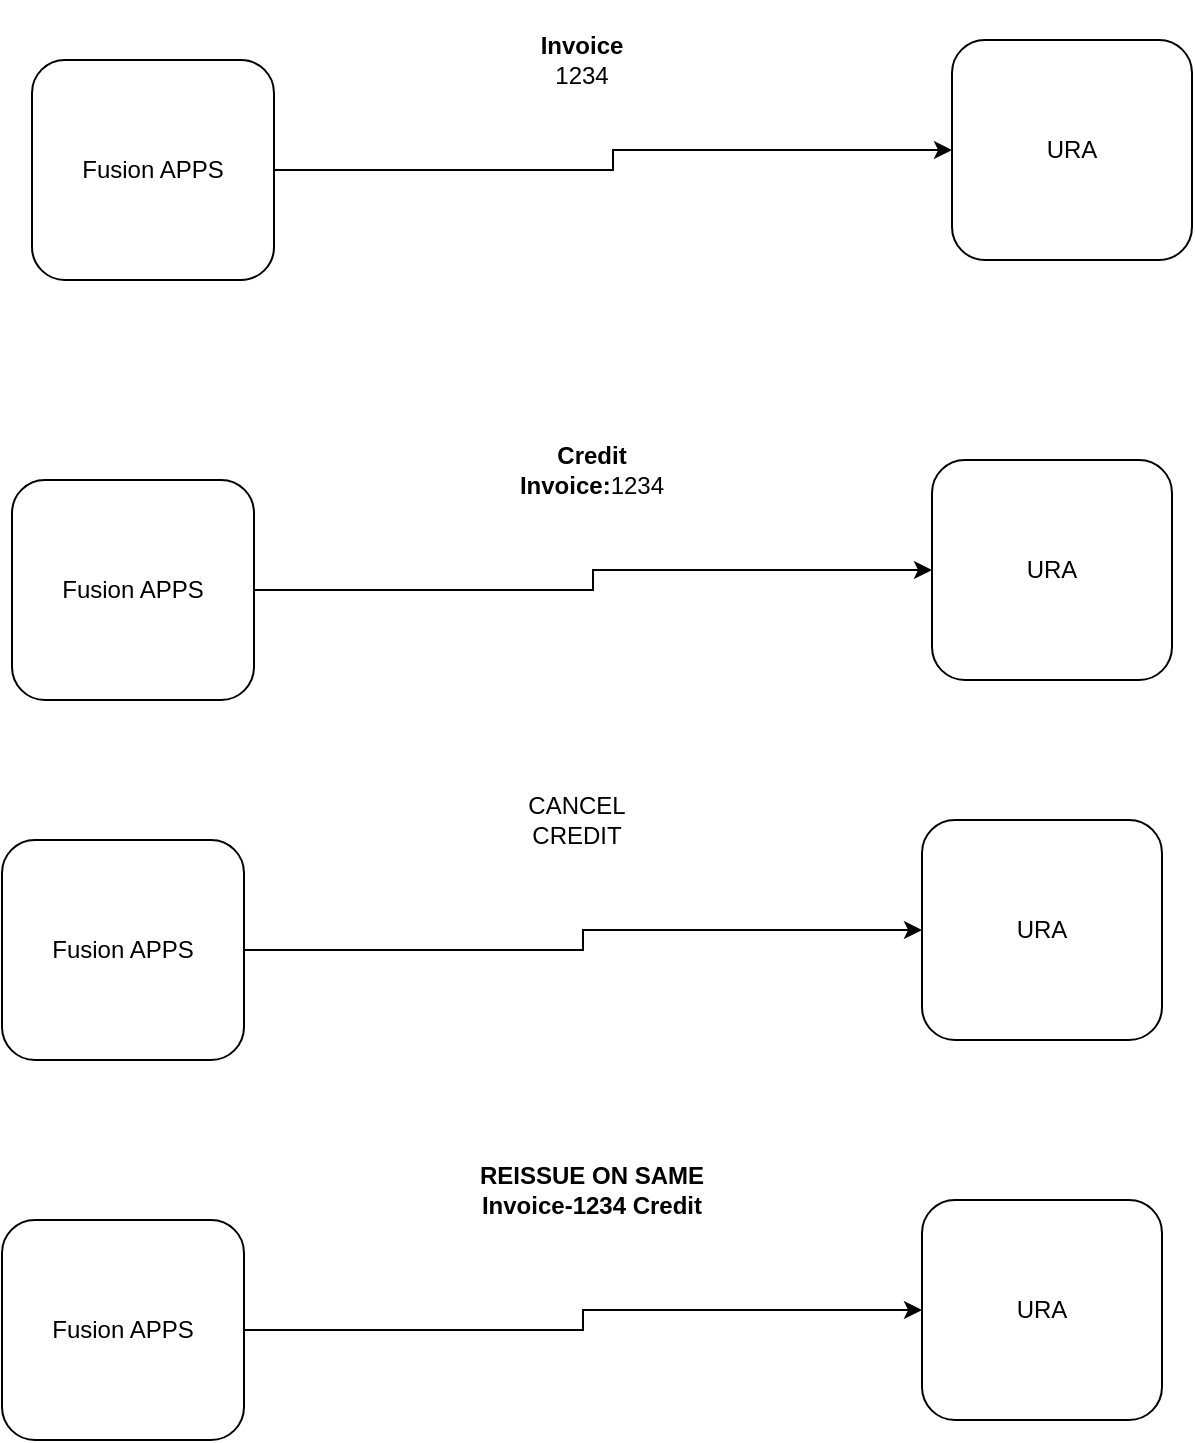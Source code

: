 <mxfile version="18.1.3" type="github">
  <diagram id="4sqFuWiVwKnjYfEJDDzl" name="Page-1">
    <mxGraphModel dx="914" dy="434" grid="1" gridSize="10" guides="1" tooltips="1" connect="1" arrows="1" fold="1" page="1" pageScale="1" pageWidth="850" pageHeight="1100" math="0" shadow="0">
      <root>
        <mxCell id="0" />
        <mxCell id="1" parent="0" />
        <mxCell id="HCGoH43LMnZyMN9BwOUk-3" style="edgeStyle=orthogonalEdgeStyle;rounded=0;orthogonalLoop=1;jettySize=auto;html=1;" edge="1" parent="1" source="HCGoH43LMnZyMN9BwOUk-1" target="HCGoH43LMnZyMN9BwOUk-2">
          <mxGeometry relative="1" as="geometry" />
        </mxCell>
        <mxCell id="HCGoH43LMnZyMN9BwOUk-1" value="Fusion APPS " style="rounded=1;whiteSpace=wrap;html=1;" vertex="1" parent="1">
          <mxGeometry x="170" y="100" width="121" height="110" as="geometry" />
        </mxCell>
        <mxCell id="HCGoH43LMnZyMN9BwOUk-2" value="URA" style="rounded=1;whiteSpace=wrap;html=1;" vertex="1" parent="1">
          <mxGeometry x="630" y="90" width="120" height="110" as="geometry" />
        </mxCell>
        <mxCell id="HCGoH43LMnZyMN9BwOUk-4" value="&lt;div&gt;&lt;b&gt;Invoice&lt;/b&gt;&lt;/div&gt;1234" style="text;html=1;strokeColor=none;fillColor=none;align=center;verticalAlign=middle;whiteSpace=wrap;rounded=0;" vertex="1" parent="1">
          <mxGeometry x="410" y="70" width="70" height="60" as="geometry" />
        </mxCell>
        <mxCell id="HCGoH43LMnZyMN9BwOUk-5" style="edgeStyle=orthogonalEdgeStyle;rounded=0;orthogonalLoop=1;jettySize=auto;html=1;" edge="1" parent="1" source="HCGoH43LMnZyMN9BwOUk-6" target="HCGoH43LMnZyMN9BwOUk-7">
          <mxGeometry relative="1" as="geometry" />
        </mxCell>
        <mxCell id="HCGoH43LMnZyMN9BwOUk-6" value="Fusion APPS " style="rounded=1;whiteSpace=wrap;html=1;" vertex="1" parent="1">
          <mxGeometry x="160" y="310" width="121" height="110" as="geometry" />
        </mxCell>
        <mxCell id="HCGoH43LMnZyMN9BwOUk-7" value="URA" style="rounded=1;whiteSpace=wrap;html=1;" vertex="1" parent="1">
          <mxGeometry x="620" y="300" width="120" height="110" as="geometry" />
        </mxCell>
        <mxCell id="HCGoH43LMnZyMN9BwOUk-8" value="&lt;b&gt;Credit Invoice:&lt;/b&gt;1234" style="text;html=1;strokeColor=none;fillColor=none;align=center;verticalAlign=middle;whiteSpace=wrap;rounded=0;" vertex="1" parent="1">
          <mxGeometry x="400" y="270" width="100" height="70" as="geometry" />
        </mxCell>
        <mxCell id="HCGoH43LMnZyMN9BwOUk-9" style="edgeStyle=orthogonalEdgeStyle;rounded=0;orthogonalLoop=1;jettySize=auto;html=1;" edge="1" parent="1" source="HCGoH43LMnZyMN9BwOUk-10" target="HCGoH43LMnZyMN9BwOUk-11">
          <mxGeometry relative="1" as="geometry" />
        </mxCell>
        <mxCell id="HCGoH43LMnZyMN9BwOUk-10" value="Fusion APPS " style="rounded=1;whiteSpace=wrap;html=1;" vertex="1" parent="1">
          <mxGeometry x="155" y="490" width="121" height="110" as="geometry" />
        </mxCell>
        <mxCell id="HCGoH43LMnZyMN9BwOUk-11" value="URA" style="rounded=1;whiteSpace=wrap;html=1;" vertex="1" parent="1">
          <mxGeometry x="615" y="480" width="120" height="110" as="geometry" />
        </mxCell>
        <mxCell id="HCGoH43LMnZyMN9BwOUk-12" value="CANCEL CREDIT " style="text;html=1;strokeColor=none;fillColor=none;align=center;verticalAlign=middle;whiteSpace=wrap;rounded=0;" vertex="1" parent="1">
          <mxGeometry x="395" y="440" width="95" height="80" as="geometry" />
        </mxCell>
        <mxCell id="HCGoH43LMnZyMN9BwOUk-13" style="edgeStyle=orthogonalEdgeStyle;rounded=0;orthogonalLoop=1;jettySize=auto;html=1;" edge="1" parent="1" source="HCGoH43LMnZyMN9BwOUk-14" target="HCGoH43LMnZyMN9BwOUk-15">
          <mxGeometry relative="1" as="geometry" />
        </mxCell>
        <mxCell id="HCGoH43LMnZyMN9BwOUk-14" value="Fusion APPS " style="rounded=1;whiteSpace=wrap;html=1;" vertex="1" parent="1">
          <mxGeometry x="155" y="680" width="121" height="110" as="geometry" />
        </mxCell>
        <mxCell id="HCGoH43LMnZyMN9BwOUk-15" value="URA" style="rounded=1;whiteSpace=wrap;html=1;" vertex="1" parent="1">
          <mxGeometry x="615" y="670" width="120" height="110" as="geometry" />
        </mxCell>
        <mxCell id="HCGoH43LMnZyMN9BwOUk-16" value="&lt;div&gt;&lt;b&gt;REISSUE ON SAME &lt;br&gt;&lt;/b&gt;&lt;/div&gt;&lt;div&gt;&lt;b&gt;Invoice-1234 Credit &lt;/b&gt;&lt;/div&gt;" style="text;html=1;strokeColor=none;fillColor=none;align=center;verticalAlign=middle;whiteSpace=wrap;rounded=0;" vertex="1" parent="1">
          <mxGeometry x="350" y="620" width="200" height="90" as="geometry" />
        </mxCell>
      </root>
    </mxGraphModel>
  </diagram>
</mxfile>
